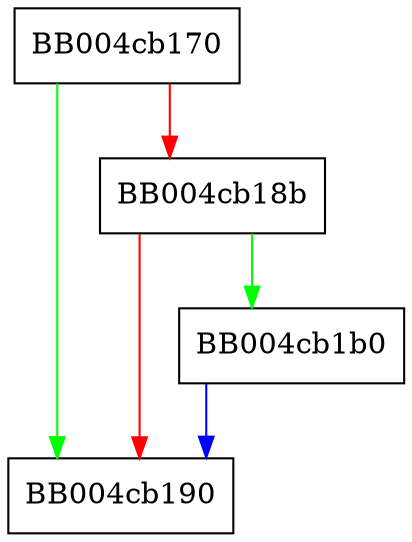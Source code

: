 digraph tls1_allocate_write_buffers {
  node [shape="box"];
  graph [splines=ortho];
  BB004cb170 -> BB004cb190 [color="green"];
  BB004cb170 -> BB004cb18b [color="red"];
  BB004cb18b -> BB004cb1b0 [color="green"];
  BB004cb18b -> BB004cb190 [color="red"];
  BB004cb1b0 -> BB004cb190 [color="blue"];
}